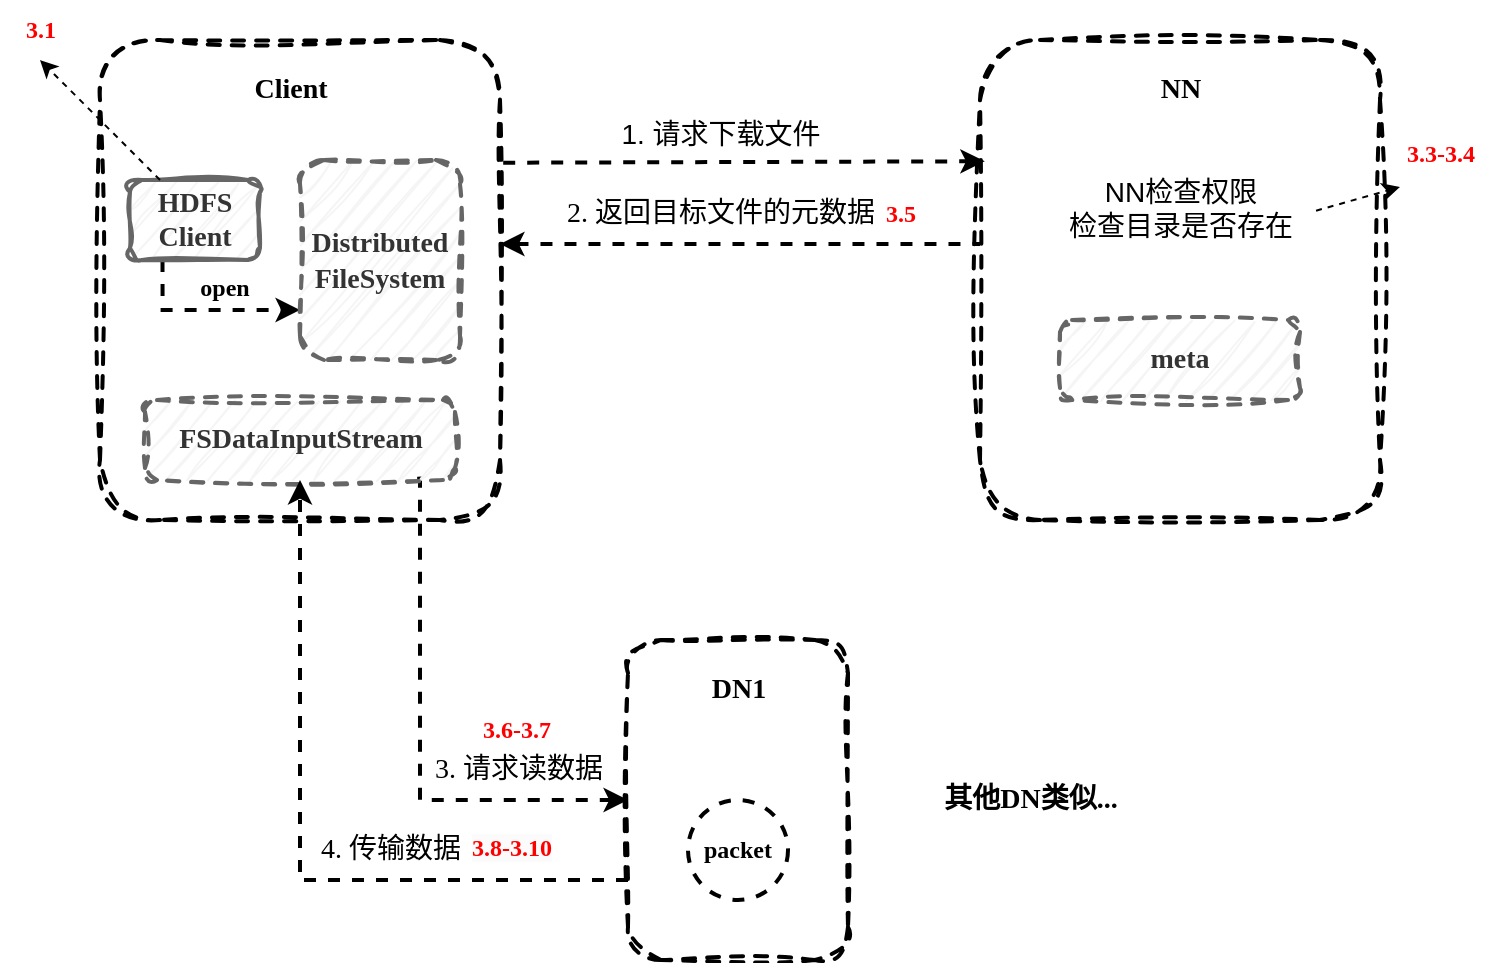 <mxfile version="21.2.8" type="device">
  <diagram name="Page-1" id="COWu3WblOMtZpzfT4vSt">
    <mxGraphModel dx="1820" dy="693" grid="1" gridSize="10" guides="1" tooltips="1" connect="1" arrows="1" fold="1" page="1" pageScale="1" pageWidth="827" pageHeight="1169" math="0" shadow="0">
      <root>
        <mxCell id="0" />
        <mxCell id="1" parent="0" />
        <mxCell id="MVy8PiNjy7tizsFjgr7v-1" value="" style="rounded=1;whiteSpace=wrap;html=1;sketch=1;curveFitting=1;jiggle=2;dashed=1;strokeWidth=2;" parent="1" vertex="1">
          <mxGeometry x="40" y="80" width="200" height="240" as="geometry" />
        </mxCell>
        <mxCell id="MVy8PiNjy7tizsFjgr7v-2" value="&lt;b&gt;&lt;font style=&quot;font-size: 14px;&quot; face=&quot;Times New Roman&quot;&gt;Client&lt;/font&gt;&lt;/b&gt;" style="text;html=1;align=center;verticalAlign=middle;resizable=0;points=[];autosize=1;strokeColor=none;fillColor=none;" parent="1" vertex="1">
          <mxGeometry x="105" y="90" width="60" height="30" as="geometry" />
        </mxCell>
        <mxCell id="MVy8PiNjy7tizsFjgr7v-19" style="edgeStyle=orthogonalEdgeStyle;rounded=0;orthogonalLoop=1;jettySize=auto;html=1;exitX=0.25;exitY=1;exitDx=0;exitDy=0;entryX=0;entryY=0.75;entryDx=0;entryDy=0;strokeWidth=2;dashed=1;" parent="1" source="MVy8PiNjy7tizsFjgr7v-3" target="MVy8PiNjy7tizsFjgr7v-4" edge="1">
          <mxGeometry relative="1" as="geometry" />
        </mxCell>
        <mxCell id="MVy8PiNjy7tizsFjgr7v-3" value="&lt;b&gt;&lt;font style=&quot;font-size: 14px;&quot; face=&quot;Times New Roman&quot;&gt;HDFS &lt;br&gt;Client&lt;/font&gt;&lt;/b&gt;" style="rounded=1;whiteSpace=wrap;html=1;sketch=1;curveFitting=1;jiggle=2;strokeWidth=2;fillColor=#f5f5f5;strokeColor=#666666;fontColor=#333333;" parent="1" vertex="1">
          <mxGeometry x="55" y="150" width="65" height="40" as="geometry" />
        </mxCell>
        <mxCell id="MVy8PiNjy7tizsFjgr7v-4" value="&lt;b style=&quot;font-size: 14px;&quot;&gt;&lt;font style=&quot;font-size: 14px;&quot; face=&quot;Times New Roman&quot;&gt;Distributed&lt;br&gt;FileSystem&lt;/font&gt;&lt;/b&gt;" style="rounded=1;whiteSpace=wrap;html=1;strokeWidth=2;dashed=1;fillColor=#f5f5f5;fontColor=#333333;strokeColor=#666666;sketch=1;curveFitting=1;jiggle=2;" parent="1" vertex="1">
          <mxGeometry x="140" y="140" width="80" height="100" as="geometry" />
        </mxCell>
        <mxCell id="MVy8PiNjy7tizsFjgr7v-51" style="edgeStyle=orthogonalEdgeStyle;rounded=0;orthogonalLoop=1;jettySize=auto;html=1;exitX=0.878;exitY=0.983;exitDx=0;exitDy=0;entryX=0;entryY=0.5;entryDx=0;entryDy=0;dashed=1;strokeWidth=2;exitPerimeter=0;" parent="1" source="MVy8PiNjy7tizsFjgr7v-6" target="MVy8PiNjy7tizsFjgr7v-36" edge="1">
          <mxGeometry relative="1" as="geometry">
            <Array as="points">
              <mxPoint x="200" y="299" />
              <mxPoint x="200" y="460" />
            </Array>
          </mxGeometry>
        </mxCell>
        <mxCell id="MVy8PiNjy7tizsFjgr7v-6" value="&lt;font face=&quot;Times New Roman&quot;&gt;&lt;span style=&quot;font-size: 14px;&quot;&gt;&lt;b&gt;FSDataInputStream&lt;/b&gt;&lt;/span&gt;&lt;/font&gt;" style="rounded=1;whiteSpace=wrap;html=1;sketch=1;curveFitting=1;jiggle=2;strokeWidth=2;fillColor=#f5f5f5;strokeColor=#666666;fontColor=#333333;dashed=1;" parent="1" vertex="1">
          <mxGeometry x="62.5" y="260" width="155" height="40" as="geometry" />
        </mxCell>
        <mxCell id="MVy8PiNjy7tizsFjgr7v-7" value="" style="rounded=1;whiteSpace=wrap;html=1;sketch=1;curveFitting=1;jiggle=2;dashed=1;strokeWidth=2;" parent="1" vertex="1">
          <mxGeometry x="480" y="80" width="200" height="240" as="geometry" />
        </mxCell>
        <mxCell id="MVy8PiNjy7tizsFjgr7v-8" value="&lt;font face=&quot;Times New Roman&quot;&gt;&lt;span style=&quot;font-size: 14px;&quot;&gt;&lt;b&gt;NN&lt;/b&gt;&lt;/span&gt;&lt;/font&gt;" style="text;html=1;align=center;verticalAlign=middle;resizable=0;points=[];autosize=1;strokeColor=none;fillColor=none;" parent="1" vertex="1">
          <mxGeometry x="560" y="90" width="40" height="30" as="geometry" />
        </mxCell>
        <mxCell id="MVy8PiNjy7tizsFjgr7v-9" value="" style="endArrow=classic;html=1;rounded=0;exitX=1.008;exitY=0.164;exitDx=0;exitDy=0;exitPerimeter=0;entryX=0.012;entryY=0.161;entryDx=0;entryDy=0;entryPerimeter=0;strokeWidth=2;dashed=1;" parent="1" edge="1">
          <mxGeometry width="50" height="50" relative="1" as="geometry">
            <mxPoint x="241.6" y="141.36" as="sourcePoint" />
            <mxPoint x="482.4" y="140.64" as="targetPoint" />
          </mxGeometry>
        </mxCell>
        <mxCell id="MVy8PiNjy7tizsFjgr7v-10" value="&lt;font style=&quot;font-size: 14px;&quot;&gt;1. 请求下载文件&lt;/font&gt;" style="text;html=1;align=center;verticalAlign=middle;resizable=0;points=[];autosize=1;strokeColor=none;fillColor=none;" parent="1" vertex="1">
          <mxGeometry x="290" y="112" width="120" height="30" as="geometry" />
        </mxCell>
        <mxCell id="MVy8PiNjy7tizsFjgr7v-14" value="&lt;b&gt;&lt;font face=&quot;Times New Roman&quot;&gt;open&lt;/font&gt;&lt;/b&gt;" style="text;html=1;align=center;verticalAlign=middle;resizable=0;points=[];autosize=1;strokeColor=none;fillColor=none;strokeWidth=2;dashed=1;" parent="1" vertex="1">
          <mxGeometry x="77" y="189" width="50" height="30" as="geometry" />
        </mxCell>
        <mxCell id="MVy8PiNjy7tizsFjgr7v-21" value="" style="endArrow=classic;html=1;rounded=0;dashed=1;" parent="1" edge="1">
          <mxGeometry width="50" height="50" relative="1" as="geometry">
            <mxPoint x="70" y="150" as="sourcePoint" />
            <mxPoint x="10" y="90" as="targetPoint" />
          </mxGeometry>
        </mxCell>
        <mxCell id="MVy8PiNjy7tizsFjgr7v-22" value="&lt;b&gt;&lt;font color=&quot;#ff0000&quot; face=&quot;Times New Roman&quot;&gt;3.1&lt;/font&gt;&lt;/b&gt;" style="text;html=1;align=center;verticalAlign=middle;resizable=0;points=[];autosize=1;strokeColor=none;fillColor=none;" parent="1" vertex="1">
          <mxGeometry x="-10" y="60" width="40" height="30" as="geometry" />
        </mxCell>
        <mxCell id="MVy8PiNjy7tizsFjgr7v-23" value="&lt;font style=&quot;font-size: 14px;&quot;&gt;NN检查权限&lt;br&gt;检查目录是否存在&lt;br&gt;&lt;/font&gt;" style="text;html=1;align=center;verticalAlign=middle;resizable=0;points=[];autosize=1;strokeColor=none;fillColor=none;" parent="1" vertex="1">
          <mxGeometry x="510" y="139" width="140" height="50" as="geometry" />
        </mxCell>
        <mxCell id="MVy8PiNjy7tizsFjgr7v-25" value="" style="endArrow=classic;html=1;rounded=0;dashed=1;exitX=0.986;exitY=0.527;exitDx=0;exitDy=0;exitPerimeter=0;" parent="1" source="MVy8PiNjy7tizsFjgr7v-23" edge="1">
          <mxGeometry width="50" height="50" relative="1" as="geometry">
            <mxPoint x="430" y="310" as="sourcePoint" />
            <mxPoint x="690" y="153.484" as="targetPoint" />
          </mxGeometry>
        </mxCell>
        <mxCell id="MVy8PiNjy7tizsFjgr7v-26" value="" style="endArrow=none;html=1;rounded=0;exitX=1.008;exitY=0.164;exitDx=0;exitDy=0;exitPerimeter=0;entryX=0.012;entryY=0.161;entryDx=0;entryDy=0;entryPerimeter=0;strokeWidth=2;dashed=1;endFill=0;startArrow=classic;startFill=1;" parent="1" edge="1">
          <mxGeometry width="50" height="50" relative="1" as="geometry">
            <mxPoint x="240" y="182" as="sourcePoint" />
            <mxPoint x="480" y="182" as="targetPoint" />
          </mxGeometry>
        </mxCell>
        <mxCell id="MVy8PiNjy7tizsFjgr7v-27" value="&lt;font face=&quot;Times New Roman&quot;&gt;&lt;span style=&quot;font-size: 14px;&quot;&gt;2. 返回目标文件的元数据&lt;/span&gt;&lt;/font&gt;" style="text;html=1;align=center;verticalAlign=middle;resizable=0;points=[];autosize=1;strokeColor=none;fillColor=none;" parent="1" vertex="1">
          <mxGeometry x="260" y="152" width="180" height="30" as="geometry" />
        </mxCell>
        <mxCell id="MVy8PiNjy7tizsFjgr7v-35" value="&lt;font face=&quot;Times New Roman&quot;&gt;&lt;span style=&quot;font-size: 14px;&quot;&gt;&lt;b&gt;meta&lt;/b&gt;&lt;/span&gt;&lt;/font&gt;" style="rounded=1;whiteSpace=wrap;html=1;sketch=1;curveFitting=1;jiggle=2;strokeWidth=2;fillColor=#f5f5f5;strokeColor=#666666;fontColor=#333333;dashed=1;" parent="1" vertex="1">
          <mxGeometry x="520" y="220" width="120" height="40" as="geometry" />
        </mxCell>
        <mxCell id="mNqZlqMHHuhQyU_FbLUz-1" style="edgeStyle=orthogonalEdgeStyle;rounded=0;orthogonalLoop=1;jettySize=auto;html=1;exitX=0;exitY=0.75;exitDx=0;exitDy=0;entryX=0.5;entryY=1;entryDx=0;entryDy=0;strokeWidth=2;dashed=1;" parent="1" source="MVy8PiNjy7tizsFjgr7v-36" target="MVy8PiNjy7tizsFjgr7v-6" edge="1">
          <mxGeometry relative="1" as="geometry" />
        </mxCell>
        <mxCell id="MVy8PiNjy7tizsFjgr7v-36" value="" style="rounded=1;whiteSpace=wrap;html=1;sketch=1;curveFitting=1;jiggle=2;dashed=1;strokeWidth=2;" parent="1" vertex="1">
          <mxGeometry x="304" y="380" width="110" height="160" as="geometry" />
        </mxCell>
        <mxCell id="MVy8PiNjy7tizsFjgr7v-37" value="&lt;font face=&quot;Times New Roman&quot;&gt;&lt;span style=&quot;font-size: 14px;&quot;&gt;&lt;b&gt;DN1&lt;/b&gt;&lt;/span&gt;&lt;/font&gt;" style="text;html=1;align=center;verticalAlign=middle;resizable=0;points=[];autosize=1;strokeColor=none;fillColor=none;" parent="1" vertex="1">
          <mxGeometry x="334" y="390" width="50" height="30" as="geometry" />
        </mxCell>
        <mxCell id="MVy8PiNjy7tizsFjgr7v-39" value="&lt;font face=&quot;Times New Roman&quot;&gt;&lt;span style=&quot;font-size: 14px;&quot;&gt;&lt;b&gt;其他DN类似...&lt;/b&gt;&lt;/span&gt;&lt;/font&gt;" style="text;html=1;align=center;verticalAlign=middle;resizable=0;points=[];autosize=1;strokeColor=none;fillColor=none;" parent="1" vertex="1">
          <mxGeometry x="450" y="445" width="110" height="30" as="geometry" />
        </mxCell>
        <mxCell id="MVy8PiNjy7tizsFjgr7v-41" value="&lt;font face=&quot;Times New Roman&quot; style=&quot;font-size: 14px;&quot;&gt;3. 请求读数据&lt;br&gt;&lt;/font&gt;" style="text;html=1;align=center;verticalAlign=middle;resizable=0;points=[];autosize=1;strokeColor=none;fillColor=none;" parent="1" vertex="1">
          <mxGeometry x="194" y="430" width="110" height="30" as="geometry" />
        </mxCell>
        <mxCell id="MVy8PiNjy7tizsFjgr7v-46" value="&lt;font face=&quot;Times New Roman&quot;&gt;&lt;b&gt;packet&lt;/b&gt;&lt;/font&gt;" style="ellipse;whiteSpace=wrap;html=1;aspect=fixed;dashed=1;strokeWidth=2;" parent="1" vertex="1">
          <mxGeometry x="334" y="460" width="50" height="50" as="geometry" />
        </mxCell>
        <mxCell id="mNqZlqMHHuhQyU_FbLUz-2" value="&lt;font face=&quot;Times New Roman&quot; style=&quot;font-size: 14px;&quot;&gt;4. 传输数据&lt;br&gt;&lt;/font&gt;" style="text;html=1;align=center;verticalAlign=middle;resizable=0;points=[];autosize=1;strokeColor=none;fillColor=none;" parent="1" vertex="1">
          <mxGeometry x="140" y="470" width="90" height="30" as="geometry" />
        </mxCell>
        <mxCell id="BoU7ie6nYOInFwq582Ts-1" value="&lt;b&gt;&lt;font color=&quot;#ff0000&quot; face=&quot;Times New Roman&quot;&gt;3.3-3.4&lt;/font&gt;&lt;/b&gt;" style="text;html=1;align=center;verticalAlign=middle;resizable=0;points=[];autosize=1;strokeColor=none;fillColor=none;" vertex="1" parent="1">
          <mxGeometry x="680" y="122" width="60" height="30" as="geometry" />
        </mxCell>
        <mxCell id="BoU7ie6nYOInFwq582Ts-2" value="&lt;b&gt;&lt;font color=&quot;#ff0000&quot; face=&quot;Times New Roman&quot;&gt;3.5&lt;/font&gt;&lt;/b&gt;" style="text;html=1;align=center;verticalAlign=middle;resizable=0;points=[];autosize=1;strokeColor=none;fillColor=none;" vertex="1" parent="1">
          <mxGeometry x="420" y="152" width="40" height="30" as="geometry" />
        </mxCell>
        <mxCell id="BoU7ie6nYOInFwq582Ts-3" value="&lt;b&gt;&lt;font color=&quot;#ff0000&quot; face=&quot;Times New Roman&quot;&gt;3.6-3.7&lt;/font&gt;&lt;/b&gt;" style="text;html=1;align=center;verticalAlign=middle;resizable=0;points=[];autosize=1;strokeColor=none;fillColor=none;" vertex="1" parent="1">
          <mxGeometry x="217.5" y="410" width="60" height="30" as="geometry" />
        </mxCell>
        <mxCell id="BoU7ie6nYOInFwq582Ts-4" value="&lt;b style=&quot;border-color: var(--border-color); color: rgb(0, 0, 0); font-family: Helvetica; font-size: 12px; font-style: normal; font-variant-ligatures: normal; font-variant-caps: normal; letter-spacing: normal; orphans: 2; text-align: center; text-indent: 0px; text-transform: none; widows: 2; word-spacing: 0px; -webkit-text-stroke-width: 0px; background-color: rgb(251, 251, 251); text-decoration-thickness: initial; text-decoration-style: initial; text-decoration-color: initial;&quot;&gt;&lt;font style=&quot;border-color: var(--border-color);&quot; color=&quot;#ff0000&quot; face=&quot;Times New Roman&quot;&gt;3.8-3.10&lt;/font&gt;&lt;/b&gt;" style="text;whiteSpace=wrap;html=1;" vertex="1" parent="1">
          <mxGeometry x="224" y="470" width="70" height="40" as="geometry" />
        </mxCell>
      </root>
    </mxGraphModel>
  </diagram>
</mxfile>
